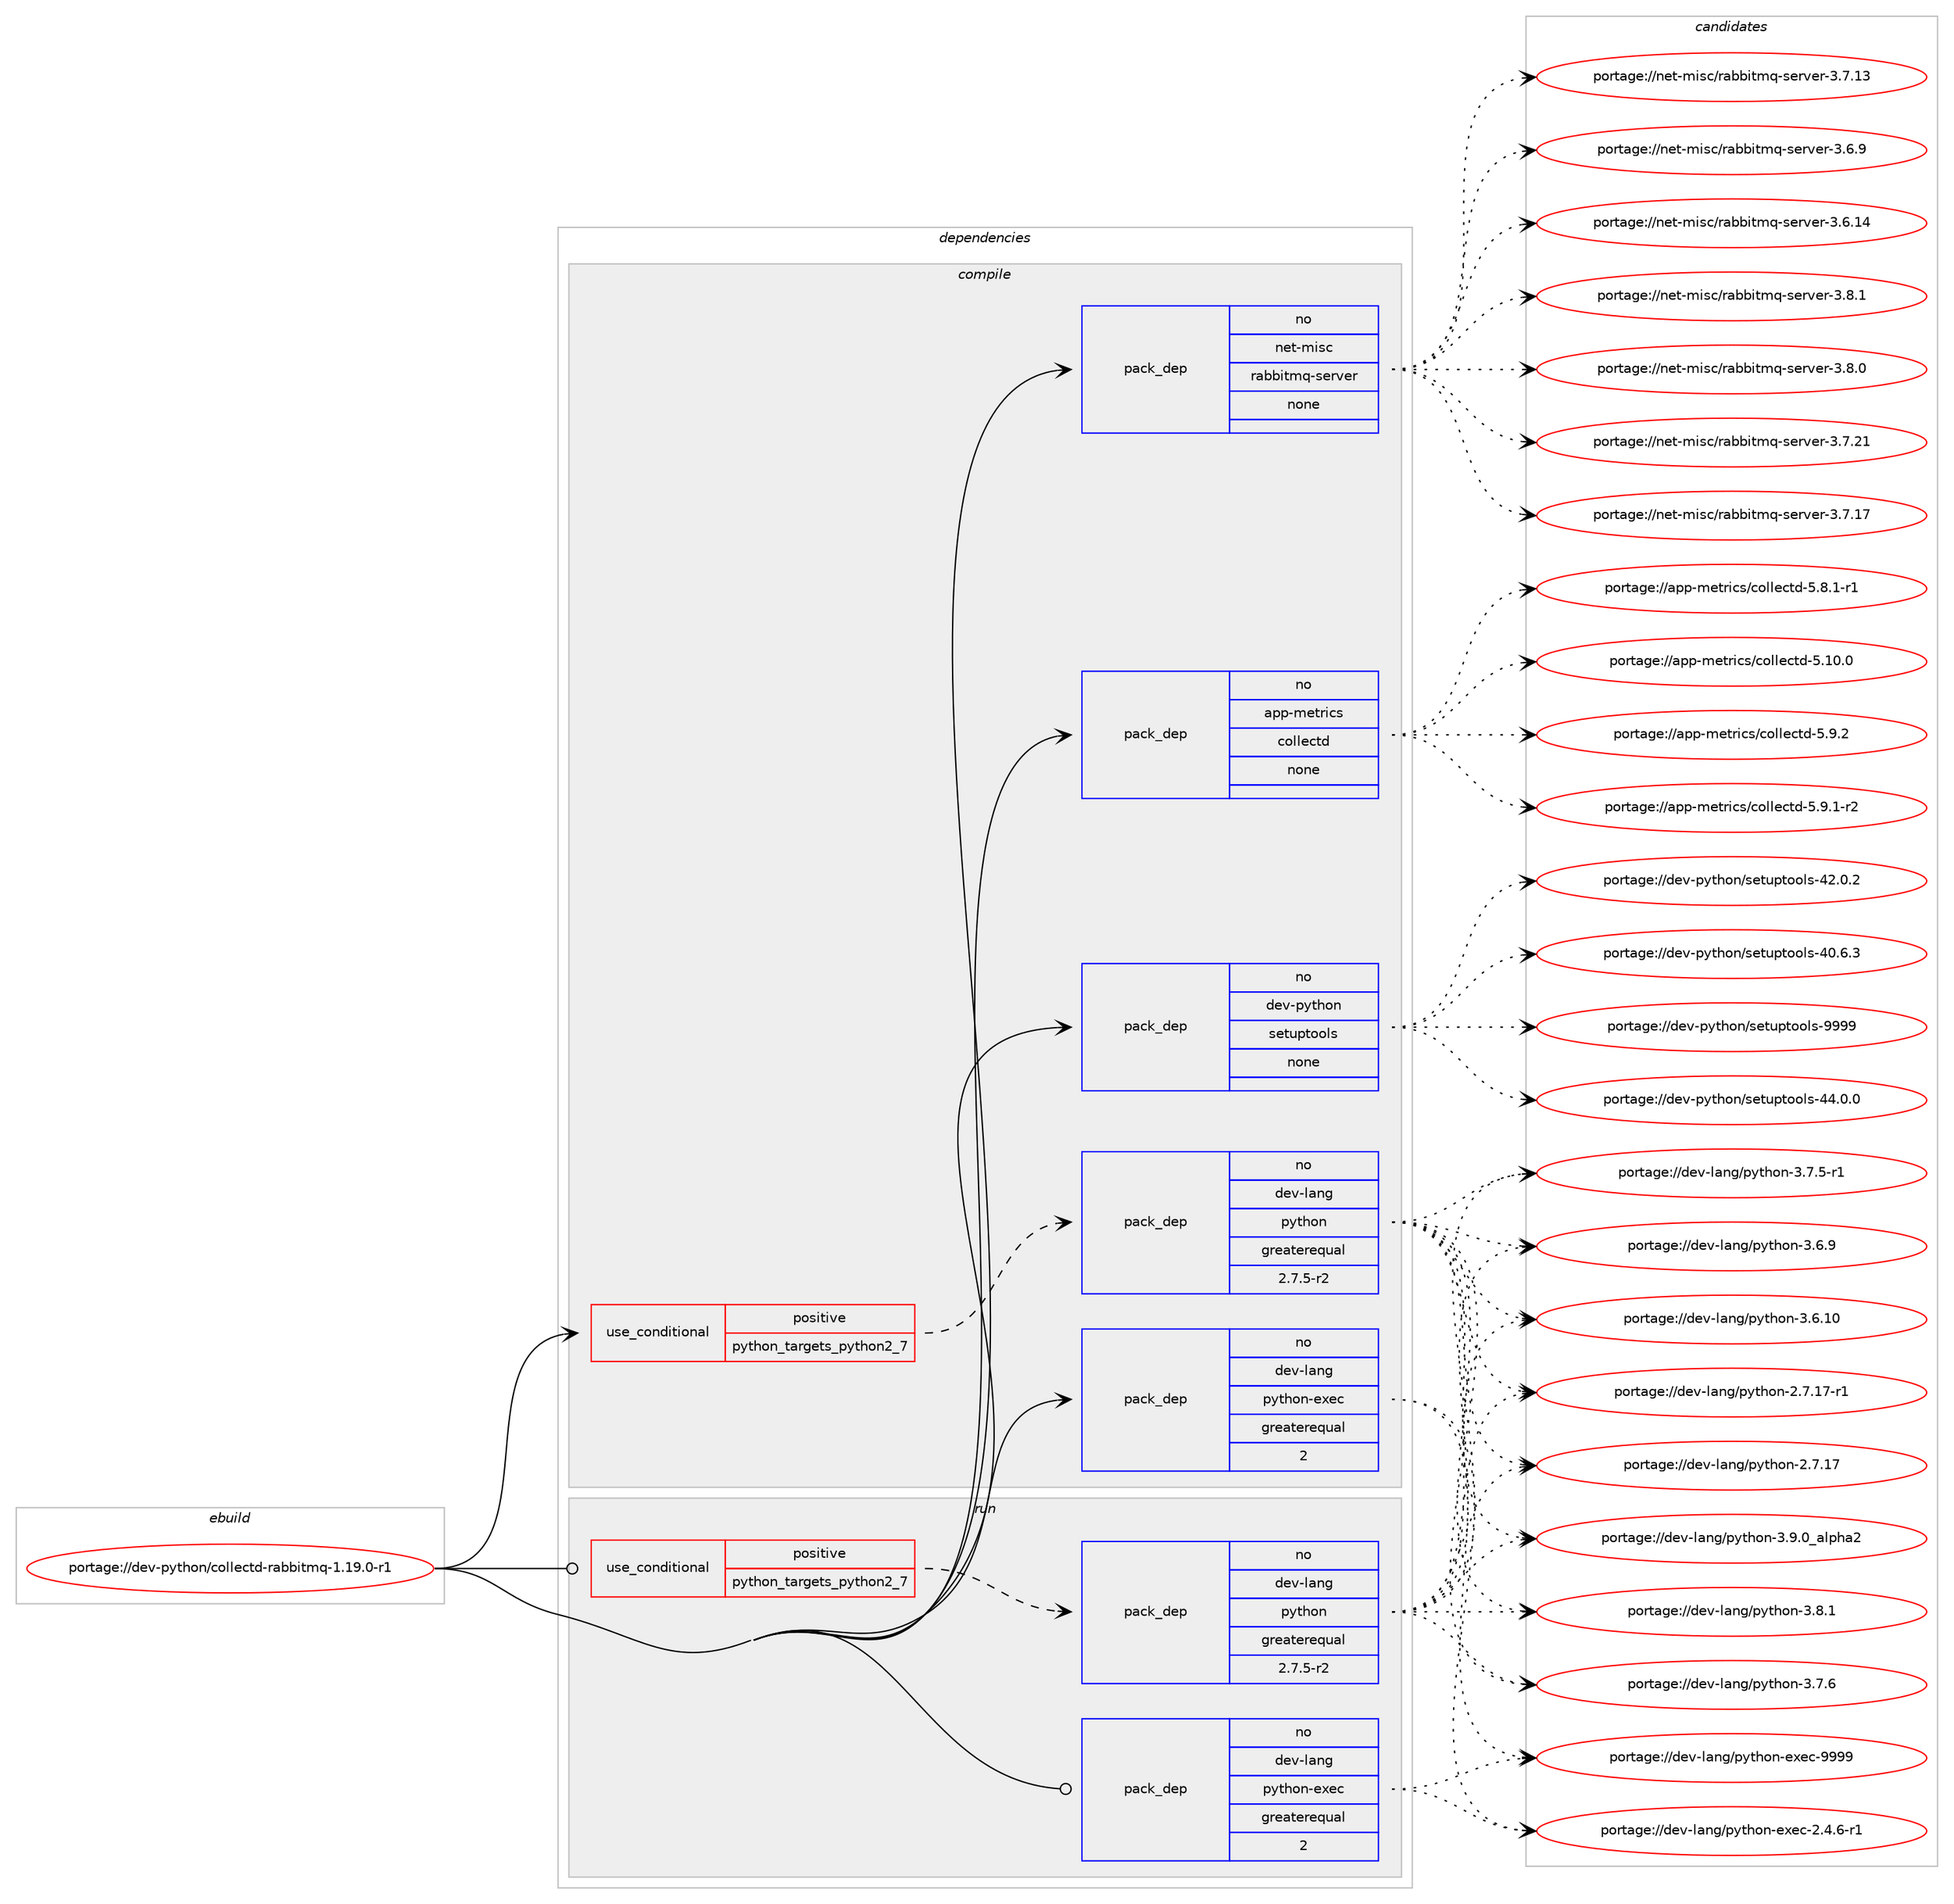 digraph prolog {

# *************
# Graph options
# *************

newrank=true;
concentrate=true;
compound=true;
graph [rankdir=LR,fontname=Helvetica,fontsize=10,ranksep=1.5];#, ranksep=2.5, nodesep=0.2];
edge  [arrowhead=vee];
node  [fontname=Helvetica,fontsize=10];

# **********
# The ebuild
# **********

subgraph cluster_leftcol {
color=gray;
label=<<i>ebuild</i>>;
id [label="portage://dev-python/collectd-rabbitmq-1.19.0-r1", color=red, width=4, href="../dev-python/collectd-rabbitmq-1.19.0-r1.svg"];
}

# ****************
# The dependencies
# ****************

subgraph cluster_midcol {
color=gray;
label=<<i>dependencies</i>>;
subgraph cluster_compile {
fillcolor="#eeeeee";
style=filled;
label=<<i>compile</i>>;
subgraph cond117572 {
dependency466493 [label=<<TABLE BORDER="0" CELLBORDER="1" CELLSPACING="0" CELLPADDING="4"><TR><TD ROWSPAN="3" CELLPADDING="10">use_conditional</TD></TR><TR><TD>positive</TD></TR><TR><TD>python_targets_python2_7</TD></TR></TABLE>>, shape=none, color=red];
subgraph pack343914 {
dependency466494 [label=<<TABLE BORDER="0" CELLBORDER="1" CELLSPACING="0" CELLPADDING="4" WIDTH="220"><TR><TD ROWSPAN="6" CELLPADDING="30">pack_dep</TD></TR><TR><TD WIDTH="110">no</TD></TR><TR><TD>dev-lang</TD></TR><TR><TD>python</TD></TR><TR><TD>greaterequal</TD></TR><TR><TD>2.7.5-r2</TD></TR></TABLE>>, shape=none, color=blue];
}
dependency466493:e -> dependency466494:w [weight=20,style="dashed",arrowhead="vee"];
}
id:e -> dependency466493:w [weight=20,style="solid",arrowhead="vee"];
subgraph pack343915 {
dependency466495 [label=<<TABLE BORDER="0" CELLBORDER="1" CELLSPACING="0" CELLPADDING="4" WIDTH="220"><TR><TD ROWSPAN="6" CELLPADDING="30">pack_dep</TD></TR><TR><TD WIDTH="110">no</TD></TR><TR><TD>app-metrics</TD></TR><TR><TD>collectd</TD></TR><TR><TD>none</TD></TR><TR><TD></TD></TR></TABLE>>, shape=none, color=blue];
}
id:e -> dependency466495:w [weight=20,style="solid",arrowhead="vee"];
subgraph pack343916 {
dependency466496 [label=<<TABLE BORDER="0" CELLBORDER="1" CELLSPACING="0" CELLPADDING="4" WIDTH="220"><TR><TD ROWSPAN="6" CELLPADDING="30">pack_dep</TD></TR><TR><TD WIDTH="110">no</TD></TR><TR><TD>dev-lang</TD></TR><TR><TD>python-exec</TD></TR><TR><TD>greaterequal</TD></TR><TR><TD>2</TD></TR></TABLE>>, shape=none, color=blue];
}
id:e -> dependency466496:w [weight=20,style="solid",arrowhead="vee"];
subgraph pack343917 {
dependency466497 [label=<<TABLE BORDER="0" CELLBORDER="1" CELLSPACING="0" CELLPADDING="4" WIDTH="220"><TR><TD ROWSPAN="6" CELLPADDING="30">pack_dep</TD></TR><TR><TD WIDTH="110">no</TD></TR><TR><TD>dev-python</TD></TR><TR><TD>setuptools</TD></TR><TR><TD>none</TD></TR><TR><TD></TD></TR></TABLE>>, shape=none, color=blue];
}
id:e -> dependency466497:w [weight=20,style="solid",arrowhead="vee"];
subgraph pack343918 {
dependency466498 [label=<<TABLE BORDER="0" CELLBORDER="1" CELLSPACING="0" CELLPADDING="4" WIDTH="220"><TR><TD ROWSPAN="6" CELLPADDING="30">pack_dep</TD></TR><TR><TD WIDTH="110">no</TD></TR><TR><TD>net-misc</TD></TR><TR><TD>rabbitmq-server</TD></TR><TR><TD>none</TD></TR><TR><TD></TD></TR></TABLE>>, shape=none, color=blue];
}
id:e -> dependency466498:w [weight=20,style="solid",arrowhead="vee"];
}
subgraph cluster_compileandrun {
fillcolor="#eeeeee";
style=filled;
label=<<i>compile and run</i>>;
}
subgraph cluster_run {
fillcolor="#eeeeee";
style=filled;
label=<<i>run</i>>;
subgraph cond117573 {
dependency466499 [label=<<TABLE BORDER="0" CELLBORDER="1" CELLSPACING="0" CELLPADDING="4"><TR><TD ROWSPAN="3" CELLPADDING="10">use_conditional</TD></TR><TR><TD>positive</TD></TR><TR><TD>python_targets_python2_7</TD></TR></TABLE>>, shape=none, color=red];
subgraph pack343919 {
dependency466500 [label=<<TABLE BORDER="0" CELLBORDER="1" CELLSPACING="0" CELLPADDING="4" WIDTH="220"><TR><TD ROWSPAN="6" CELLPADDING="30">pack_dep</TD></TR><TR><TD WIDTH="110">no</TD></TR><TR><TD>dev-lang</TD></TR><TR><TD>python</TD></TR><TR><TD>greaterequal</TD></TR><TR><TD>2.7.5-r2</TD></TR></TABLE>>, shape=none, color=blue];
}
dependency466499:e -> dependency466500:w [weight=20,style="dashed",arrowhead="vee"];
}
id:e -> dependency466499:w [weight=20,style="solid",arrowhead="odot"];
subgraph pack343920 {
dependency466501 [label=<<TABLE BORDER="0" CELLBORDER="1" CELLSPACING="0" CELLPADDING="4" WIDTH="220"><TR><TD ROWSPAN="6" CELLPADDING="30">pack_dep</TD></TR><TR><TD WIDTH="110">no</TD></TR><TR><TD>dev-lang</TD></TR><TR><TD>python-exec</TD></TR><TR><TD>greaterequal</TD></TR><TR><TD>2</TD></TR></TABLE>>, shape=none, color=blue];
}
id:e -> dependency466501:w [weight=20,style="solid",arrowhead="odot"];
}
}

# **************
# The candidates
# **************

subgraph cluster_choices {
rank=same;
color=gray;
label=<<i>candidates</i>>;

subgraph choice343914 {
color=black;
nodesep=1;
choice10010111845108971101034711212111610411111045514657464895971081121049750 [label="portage://dev-lang/python-3.9.0_alpha2", color=red, width=4,href="../dev-lang/python-3.9.0_alpha2.svg"];
choice100101118451089711010347112121116104111110455146564649 [label="portage://dev-lang/python-3.8.1", color=red, width=4,href="../dev-lang/python-3.8.1.svg"];
choice100101118451089711010347112121116104111110455146554654 [label="portage://dev-lang/python-3.7.6", color=red, width=4,href="../dev-lang/python-3.7.6.svg"];
choice1001011184510897110103471121211161041111104551465546534511449 [label="portage://dev-lang/python-3.7.5-r1", color=red, width=4,href="../dev-lang/python-3.7.5-r1.svg"];
choice100101118451089711010347112121116104111110455146544657 [label="portage://dev-lang/python-3.6.9", color=red, width=4,href="../dev-lang/python-3.6.9.svg"];
choice10010111845108971101034711212111610411111045514654464948 [label="portage://dev-lang/python-3.6.10", color=red, width=4,href="../dev-lang/python-3.6.10.svg"];
choice100101118451089711010347112121116104111110455046554649554511449 [label="portage://dev-lang/python-2.7.17-r1", color=red, width=4,href="../dev-lang/python-2.7.17-r1.svg"];
choice10010111845108971101034711212111610411111045504655464955 [label="portage://dev-lang/python-2.7.17", color=red, width=4,href="../dev-lang/python-2.7.17.svg"];
dependency466494:e -> choice10010111845108971101034711212111610411111045514657464895971081121049750:w [style=dotted,weight="100"];
dependency466494:e -> choice100101118451089711010347112121116104111110455146564649:w [style=dotted,weight="100"];
dependency466494:e -> choice100101118451089711010347112121116104111110455146554654:w [style=dotted,weight="100"];
dependency466494:e -> choice1001011184510897110103471121211161041111104551465546534511449:w [style=dotted,weight="100"];
dependency466494:e -> choice100101118451089711010347112121116104111110455146544657:w [style=dotted,weight="100"];
dependency466494:e -> choice10010111845108971101034711212111610411111045514654464948:w [style=dotted,weight="100"];
dependency466494:e -> choice100101118451089711010347112121116104111110455046554649554511449:w [style=dotted,weight="100"];
dependency466494:e -> choice10010111845108971101034711212111610411111045504655464955:w [style=dotted,weight="100"];
}
subgraph choice343915 {
color=black;
nodesep=1;
choice971121124510910111611410599115479911110810810199116100455346574650 [label="portage://app-metrics/collectd-5.9.2", color=red, width=4,href="../app-metrics/collectd-5.9.2.svg"];
choice9711211245109101116114105991154799111108108101991161004553465746494511450 [label="portage://app-metrics/collectd-5.9.1-r2", color=red, width=4,href="../app-metrics/collectd-5.9.1-r2.svg"];
choice9711211245109101116114105991154799111108108101991161004553465646494511449 [label="portage://app-metrics/collectd-5.8.1-r1", color=red, width=4,href="../app-metrics/collectd-5.8.1-r1.svg"];
choice97112112451091011161141059911547991111081081019911610045534649484648 [label="portage://app-metrics/collectd-5.10.0", color=red, width=4,href="../app-metrics/collectd-5.10.0.svg"];
dependency466495:e -> choice971121124510910111611410599115479911110810810199116100455346574650:w [style=dotted,weight="100"];
dependency466495:e -> choice9711211245109101116114105991154799111108108101991161004553465746494511450:w [style=dotted,weight="100"];
dependency466495:e -> choice9711211245109101116114105991154799111108108101991161004553465646494511449:w [style=dotted,weight="100"];
dependency466495:e -> choice97112112451091011161141059911547991111081081019911610045534649484648:w [style=dotted,weight="100"];
}
subgraph choice343916 {
color=black;
nodesep=1;
choice10010111845108971101034711212111610411111045101120101994557575757 [label="portage://dev-lang/python-exec-9999", color=red, width=4,href="../dev-lang/python-exec-9999.svg"];
choice10010111845108971101034711212111610411111045101120101994550465246544511449 [label="portage://dev-lang/python-exec-2.4.6-r1", color=red, width=4,href="../dev-lang/python-exec-2.4.6-r1.svg"];
dependency466496:e -> choice10010111845108971101034711212111610411111045101120101994557575757:w [style=dotted,weight="100"];
dependency466496:e -> choice10010111845108971101034711212111610411111045101120101994550465246544511449:w [style=dotted,weight="100"];
}
subgraph choice343917 {
color=black;
nodesep=1;
choice10010111845112121116104111110471151011161171121161111111081154557575757 [label="portage://dev-python/setuptools-9999", color=red, width=4,href="../dev-python/setuptools-9999.svg"];
choice100101118451121211161041111104711510111611711211611111110811545525246484648 [label="portage://dev-python/setuptools-44.0.0", color=red, width=4,href="../dev-python/setuptools-44.0.0.svg"];
choice100101118451121211161041111104711510111611711211611111110811545525046484650 [label="portage://dev-python/setuptools-42.0.2", color=red, width=4,href="../dev-python/setuptools-42.0.2.svg"];
choice100101118451121211161041111104711510111611711211611111110811545524846544651 [label="portage://dev-python/setuptools-40.6.3", color=red, width=4,href="../dev-python/setuptools-40.6.3.svg"];
dependency466497:e -> choice10010111845112121116104111110471151011161171121161111111081154557575757:w [style=dotted,weight="100"];
dependency466497:e -> choice100101118451121211161041111104711510111611711211611111110811545525246484648:w [style=dotted,weight="100"];
dependency466497:e -> choice100101118451121211161041111104711510111611711211611111110811545525046484650:w [style=dotted,weight="100"];
dependency466497:e -> choice100101118451121211161041111104711510111611711211611111110811545524846544651:w [style=dotted,weight="100"];
}
subgraph choice343918 {
color=black;
nodesep=1;
choice11010111645109105115994711497989810511610911345115101114118101114455146564649 [label="portage://net-misc/rabbitmq-server-3.8.1", color=red, width=4,href="../net-misc/rabbitmq-server-3.8.1.svg"];
choice11010111645109105115994711497989810511610911345115101114118101114455146564648 [label="portage://net-misc/rabbitmq-server-3.8.0", color=red, width=4,href="../net-misc/rabbitmq-server-3.8.0.svg"];
choice1101011164510910511599471149798981051161091134511510111411810111445514655465049 [label="portage://net-misc/rabbitmq-server-3.7.21", color=red, width=4,href="../net-misc/rabbitmq-server-3.7.21.svg"];
choice1101011164510910511599471149798981051161091134511510111411810111445514655464955 [label="portage://net-misc/rabbitmq-server-3.7.17", color=red, width=4,href="../net-misc/rabbitmq-server-3.7.17.svg"];
choice1101011164510910511599471149798981051161091134511510111411810111445514655464951 [label="portage://net-misc/rabbitmq-server-3.7.13", color=red, width=4,href="../net-misc/rabbitmq-server-3.7.13.svg"];
choice11010111645109105115994711497989810511610911345115101114118101114455146544657 [label="portage://net-misc/rabbitmq-server-3.6.9", color=red, width=4,href="../net-misc/rabbitmq-server-3.6.9.svg"];
choice1101011164510910511599471149798981051161091134511510111411810111445514654464952 [label="portage://net-misc/rabbitmq-server-3.6.14", color=red, width=4,href="../net-misc/rabbitmq-server-3.6.14.svg"];
dependency466498:e -> choice11010111645109105115994711497989810511610911345115101114118101114455146564649:w [style=dotted,weight="100"];
dependency466498:e -> choice11010111645109105115994711497989810511610911345115101114118101114455146564648:w [style=dotted,weight="100"];
dependency466498:e -> choice1101011164510910511599471149798981051161091134511510111411810111445514655465049:w [style=dotted,weight="100"];
dependency466498:e -> choice1101011164510910511599471149798981051161091134511510111411810111445514655464955:w [style=dotted,weight="100"];
dependency466498:e -> choice1101011164510910511599471149798981051161091134511510111411810111445514655464951:w [style=dotted,weight="100"];
dependency466498:e -> choice11010111645109105115994711497989810511610911345115101114118101114455146544657:w [style=dotted,weight="100"];
dependency466498:e -> choice1101011164510910511599471149798981051161091134511510111411810111445514654464952:w [style=dotted,weight="100"];
}
subgraph choice343919 {
color=black;
nodesep=1;
choice10010111845108971101034711212111610411111045514657464895971081121049750 [label="portage://dev-lang/python-3.9.0_alpha2", color=red, width=4,href="../dev-lang/python-3.9.0_alpha2.svg"];
choice100101118451089711010347112121116104111110455146564649 [label="portage://dev-lang/python-3.8.1", color=red, width=4,href="../dev-lang/python-3.8.1.svg"];
choice100101118451089711010347112121116104111110455146554654 [label="portage://dev-lang/python-3.7.6", color=red, width=4,href="../dev-lang/python-3.7.6.svg"];
choice1001011184510897110103471121211161041111104551465546534511449 [label="portage://dev-lang/python-3.7.5-r1", color=red, width=4,href="../dev-lang/python-3.7.5-r1.svg"];
choice100101118451089711010347112121116104111110455146544657 [label="portage://dev-lang/python-3.6.9", color=red, width=4,href="../dev-lang/python-3.6.9.svg"];
choice10010111845108971101034711212111610411111045514654464948 [label="portage://dev-lang/python-3.6.10", color=red, width=4,href="../dev-lang/python-3.6.10.svg"];
choice100101118451089711010347112121116104111110455046554649554511449 [label="portage://dev-lang/python-2.7.17-r1", color=red, width=4,href="../dev-lang/python-2.7.17-r1.svg"];
choice10010111845108971101034711212111610411111045504655464955 [label="portage://dev-lang/python-2.7.17", color=red, width=4,href="../dev-lang/python-2.7.17.svg"];
dependency466500:e -> choice10010111845108971101034711212111610411111045514657464895971081121049750:w [style=dotted,weight="100"];
dependency466500:e -> choice100101118451089711010347112121116104111110455146564649:w [style=dotted,weight="100"];
dependency466500:e -> choice100101118451089711010347112121116104111110455146554654:w [style=dotted,weight="100"];
dependency466500:e -> choice1001011184510897110103471121211161041111104551465546534511449:w [style=dotted,weight="100"];
dependency466500:e -> choice100101118451089711010347112121116104111110455146544657:w [style=dotted,weight="100"];
dependency466500:e -> choice10010111845108971101034711212111610411111045514654464948:w [style=dotted,weight="100"];
dependency466500:e -> choice100101118451089711010347112121116104111110455046554649554511449:w [style=dotted,weight="100"];
dependency466500:e -> choice10010111845108971101034711212111610411111045504655464955:w [style=dotted,weight="100"];
}
subgraph choice343920 {
color=black;
nodesep=1;
choice10010111845108971101034711212111610411111045101120101994557575757 [label="portage://dev-lang/python-exec-9999", color=red, width=4,href="../dev-lang/python-exec-9999.svg"];
choice10010111845108971101034711212111610411111045101120101994550465246544511449 [label="portage://dev-lang/python-exec-2.4.6-r1", color=red, width=4,href="../dev-lang/python-exec-2.4.6-r1.svg"];
dependency466501:e -> choice10010111845108971101034711212111610411111045101120101994557575757:w [style=dotted,weight="100"];
dependency466501:e -> choice10010111845108971101034711212111610411111045101120101994550465246544511449:w [style=dotted,weight="100"];
}
}

}
